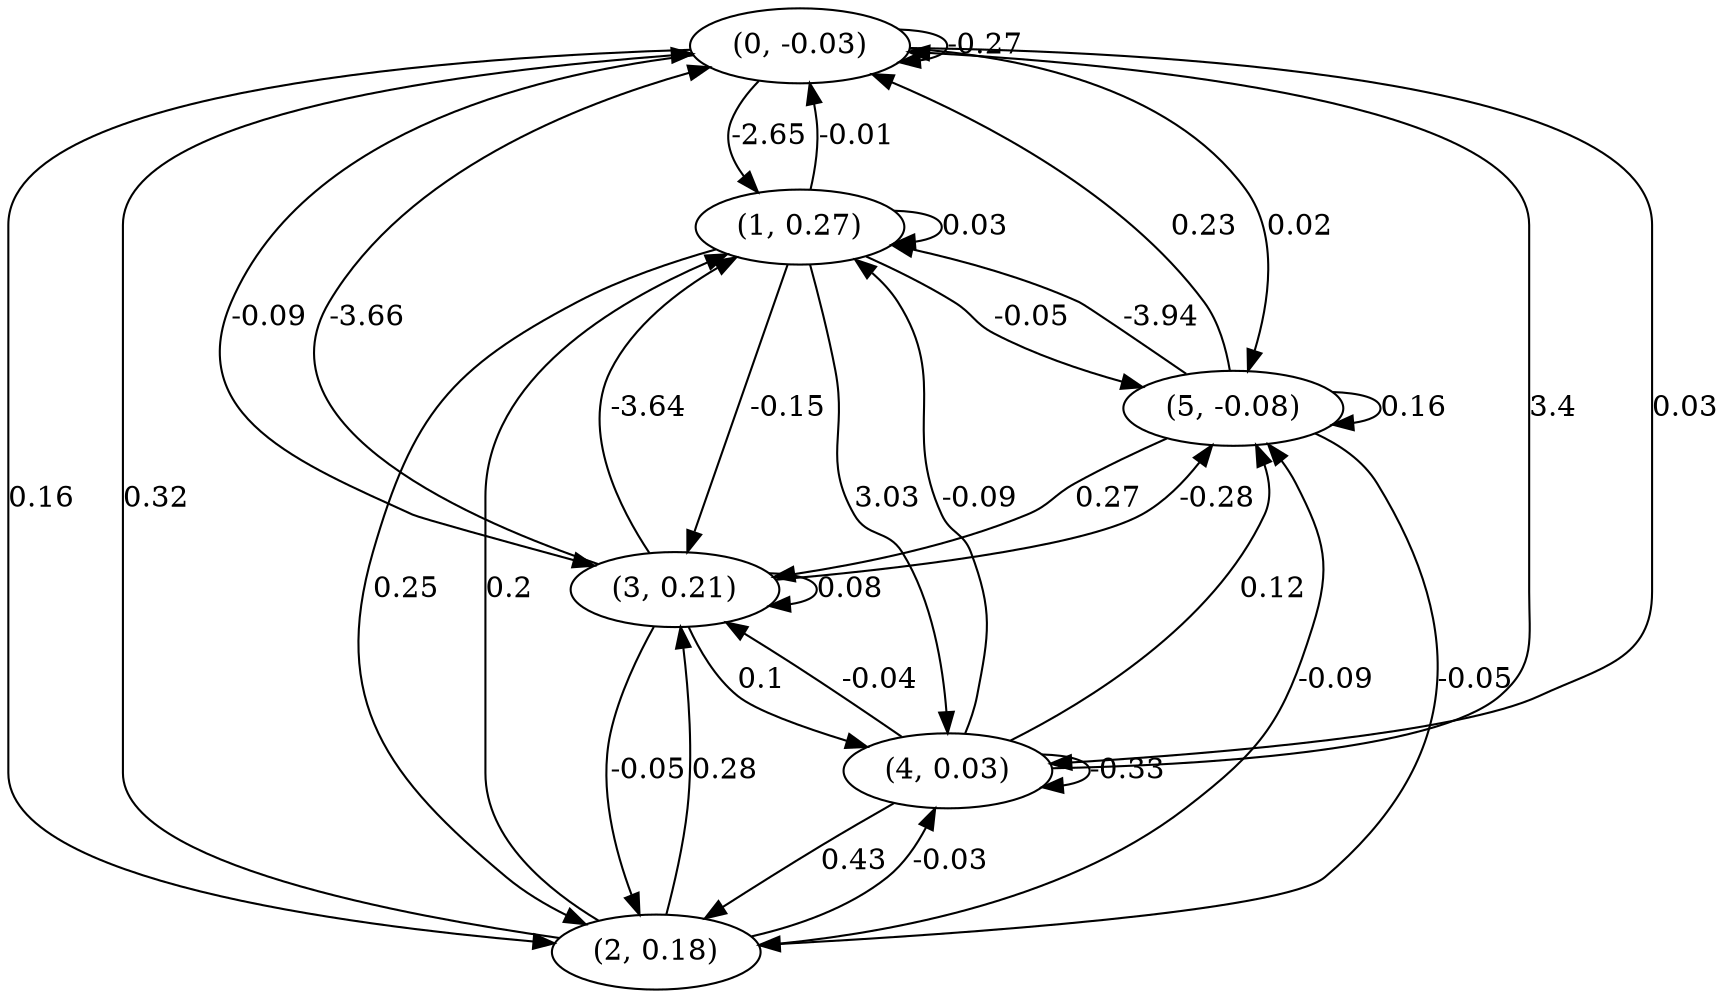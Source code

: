 digraph {
    0 [ label = "(0, -0.03)" ]
    1 [ label = "(1, 0.27)" ]
    2 [ label = "(2, 0.18)" ]
    3 [ label = "(3, 0.21)" ]
    4 [ label = "(4, 0.03)" ]
    5 [ label = "(5, -0.08)" ]
    0 -> 0 [ label = "-0.27" ]
    1 -> 1 [ label = "0.03" ]
    3 -> 3 [ label = "0.08" ]
    4 -> 4 [ label = "-0.33" ]
    5 -> 5 [ label = "0.16" ]
    1 -> 0 [ label = "-0.01" ]
    2 -> 0 [ label = "0.32" ]
    3 -> 0 [ label = "-3.66" ]
    4 -> 0 [ label = "3.4" ]
    5 -> 0 [ label = "0.23" ]
    0 -> 1 [ label = "-2.65" ]
    2 -> 1 [ label = "0.2" ]
    3 -> 1 [ label = "-3.64" ]
    4 -> 1 [ label = "-0.09" ]
    5 -> 1 [ label = "-3.94" ]
    0 -> 2 [ label = "0.16" ]
    1 -> 2 [ label = "0.25" ]
    3 -> 2 [ label = "-0.05" ]
    4 -> 2 [ label = "0.43" ]
    5 -> 2 [ label = "-0.05" ]
    0 -> 3 [ label = "-0.09" ]
    1 -> 3 [ label = "-0.15" ]
    2 -> 3 [ label = "0.28" ]
    4 -> 3 [ label = "-0.04" ]
    5 -> 3 [ label = "0.27" ]
    0 -> 4 [ label = "0.03" ]
    1 -> 4 [ label = "3.03" ]
    2 -> 4 [ label = "-0.03" ]
    3 -> 4 [ label = "0.1" ]
    0 -> 5 [ label = "0.02" ]
    1 -> 5 [ label = "-0.05" ]
    2 -> 5 [ label = "-0.09" ]
    3 -> 5 [ label = "-0.28" ]
    4 -> 5 [ label = "0.12" ]
}

